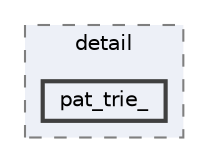 digraph "C:/Users/HP/Documents/GitHub/Minero-Game/lib/include/c++/ext/pb_ds/detail/pat_trie_"
{
 // LATEX_PDF_SIZE
  bgcolor="transparent";
  edge [fontname=Helvetica,fontsize=10,labelfontname=Helvetica,labelfontsize=10];
  node [fontname=Helvetica,fontsize=10,shape=box,height=0.2,width=0.4];
  compound=true
  subgraph clusterdir_4f0f249fdc041bc21b8825b2f7ef78dc {
    graph [ bgcolor="#edf0f7", pencolor="grey50", label="detail", fontname=Helvetica,fontsize=10 style="filled,dashed", URL="dir_4f0f249fdc041bc21b8825b2f7ef78dc.html",tooltip=""]
  dir_6002065559fa48791df6ab0d8288220b [label="pat_trie_", fillcolor="#edf0f7", color="grey25", style="filled,bold", URL="dir_6002065559fa48791df6ab0d8288220b.html",tooltip=""];
  }
}
